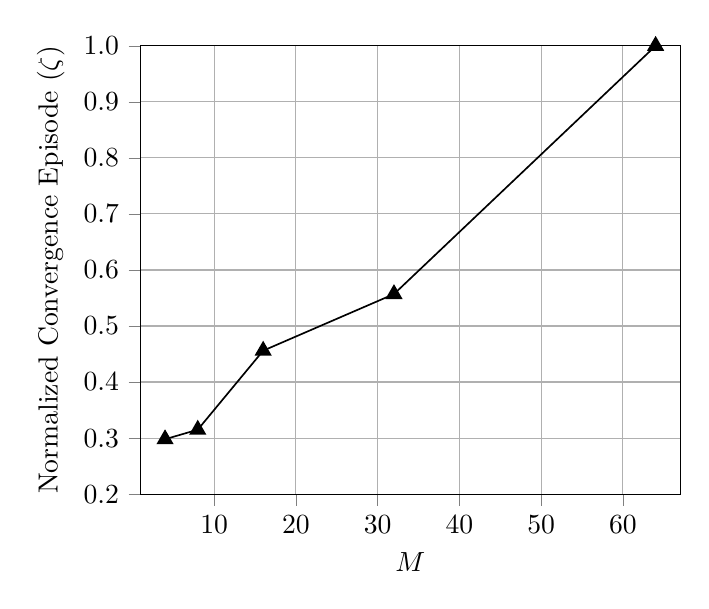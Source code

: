 % This file was created by matplotlib2tikz v0.6.18.
\begin{tikzpicture}

\begin{axis}[
tick align=outside,
tick pos=left,
x grid style={white!69.02!black},
xlabel={$M$},
xmajorgrids,
xmin=1, xmax=67,
xtick={0,10,20,30,40,50,60,70},
xticklabels={$0$,$10$,$20$,$30$,$40$,$50$,$60$,$70$},
y grid style={white!69.02!black},
ylabel={Normalized Convergence Episode ($\zeta$)},
ymajorgrids,
ymin=0.2, ymax=1,
ytick={0.2,0.3,0.4,0.5,0.6,0.7,0.8,0.9,1},
yticklabels={$0.2$,$0.3$,$0.4$,$0.5$,$0.6$,$0.7$,$0.8$,$0.9$,$1.0$}
]
\addplot [semithick, black, mark=triangle*, mark size=3, mark options={solid}, forget plot]
table [row sep=\\]{%
4	0.298 \\
8	0.315 \\
16	0.456 \\
32	0.557 \\
64	1 \\
};
\path [draw=black, fill opacity=0] (axis cs:0,0.2)
--(axis cs:0,1);

\path [draw=black, fill opacity=0] (axis cs:1,0.2)
--(axis cs:1,1);

\path [draw=black, fill opacity=0] (axis cs:1,0)
--(axis cs:67,0);

\path [draw=black, fill opacity=0] (axis cs:1,1)
--(axis cs:67,1);

\end{axis}

\end{tikzpicture}